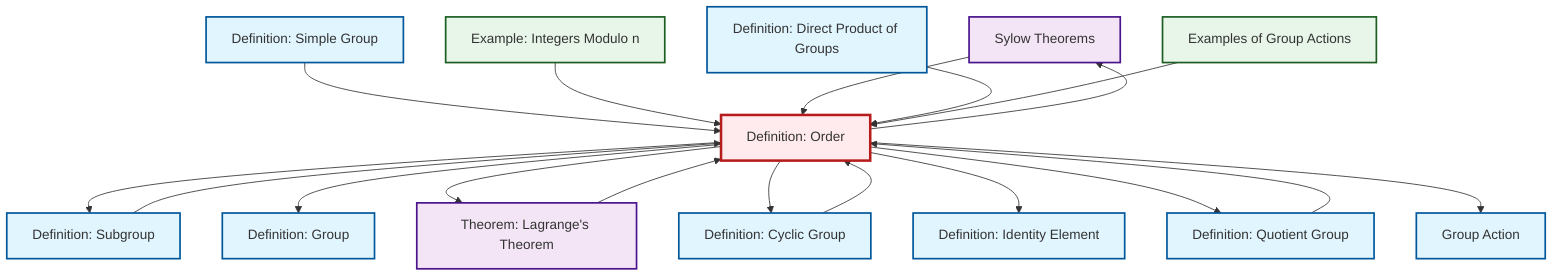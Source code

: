 graph TD
    classDef definition fill:#e1f5fe,stroke:#01579b,stroke-width:2px
    classDef theorem fill:#f3e5f5,stroke:#4a148c,stroke-width:2px
    classDef axiom fill:#fff3e0,stroke:#e65100,stroke-width:2px
    classDef example fill:#e8f5e9,stroke:#1b5e20,stroke-width:2px
    classDef current fill:#ffebee,stroke:#b71c1c,stroke-width:3px
    def-group-action["Group Action"]:::definition
    thm-sylow["Sylow Theorems"]:::theorem
    def-direct-product["Definition: Direct Product of Groups"]:::definition
    def-group["Definition: Group"]:::definition
    def-simple-group["Definition: Simple Group"]:::definition
    thm-lagrange["Theorem: Lagrange's Theorem"]:::theorem
    ex-quotient-integers-mod-n["Example: Integers Modulo n"]:::example
    def-cyclic-group["Definition: Cyclic Group"]:::definition
    def-order["Definition: Order"]:::definition
    ex-group-action-examples["Examples of Group Actions"]:::example
    def-quotient-group["Definition: Quotient Group"]:::definition
    def-subgroup["Definition: Subgroup"]:::definition
    def-identity-element["Definition: Identity Element"]:::definition
    def-order --> def-subgroup
    thm-lagrange --> def-order
    def-cyclic-group --> def-order
    def-quotient-group --> def-order
    def-order --> thm-sylow
    def-order --> def-group
    def-simple-group --> def-order
    def-subgroup --> def-order
    def-order --> thm-lagrange
    ex-quotient-integers-mod-n --> def-order
    thm-sylow --> def-order
    def-direct-product --> def-order
    def-order --> def-cyclic-group
    def-order --> def-identity-element
    def-order --> def-quotient-group
    def-order --> def-group-action
    ex-group-action-examples --> def-order
    class def-order current